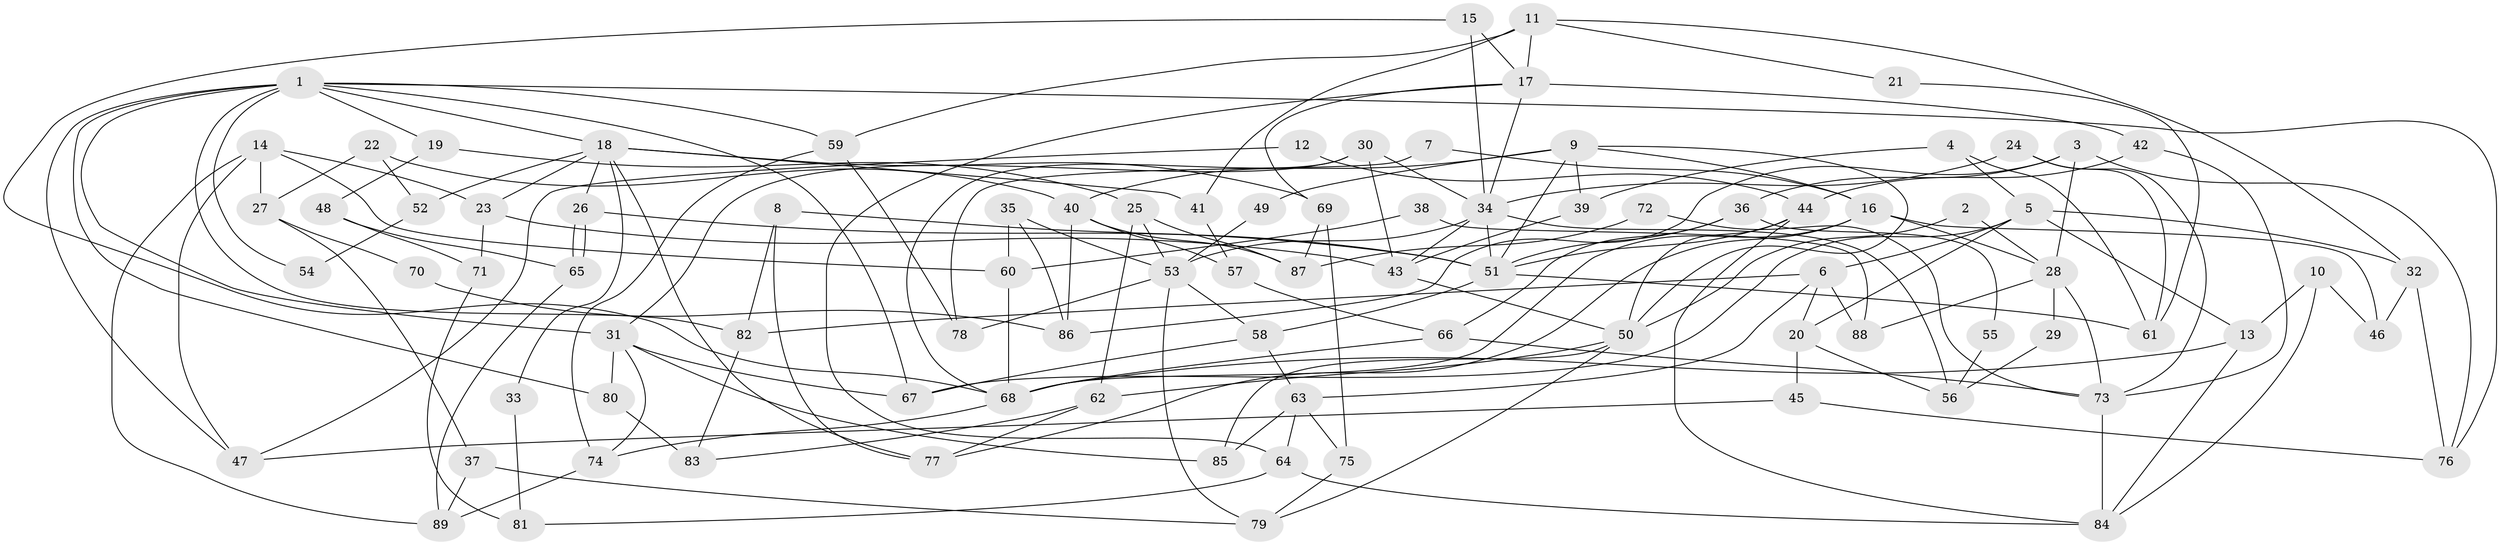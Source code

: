 // coarse degree distribution, {3: 0.2698412698412698, 6: 0.07936507936507936, 5: 0.07936507936507936, 7: 0.031746031746031744, 10: 0.031746031746031744, 14: 0.015873015873015872, 2: 0.1746031746031746, 8: 0.047619047619047616, 4: 0.23809523809523808, 11: 0.015873015873015872, 9: 0.015873015873015872}
// Generated by graph-tools (version 1.1) at 2025/51/03/04/25 22:51:15]
// undirected, 89 vertices, 178 edges
graph export_dot {
  node [color=gray90,style=filled];
  1;
  2;
  3;
  4;
  5;
  6;
  7;
  8;
  9;
  10;
  11;
  12;
  13;
  14;
  15;
  16;
  17;
  18;
  19;
  20;
  21;
  22;
  23;
  24;
  25;
  26;
  27;
  28;
  29;
  30;
  31;
  32;
  33;
  34;
  35;
  36;
  37;
  38;
  39;
  40;
  41;
  42;
  43;
  44;
  45;
  46;
  47;
  48;
  49;
  50;
  51;
  52;
  53;
  54;
  55;
  56;
  57;
  58;
  59;
  60;
  61;
  62;
  63;
  64;
  65;
  66;
  67;
  68;
  69;
  70;
  71;
  72;
  73;
  74;
  75;
  76;
  77;
  78;
  79;
  80;
  81;
  82;
  83;
  84;
  85;
  86;
  87;
  88;
  89;
  1 -- 31;
  1 -- 18;
  1 -- 19;
  1 -- 47;
  1 -- 54;
  1 -- 59;
  1 -- 67;
  1 -- 76;
  1 -- 80;
  1 -- 82;
  2 -- 50;
  2 -- 28;
  3 -- 36;
  3 -- 86;
  3 -- 28;
  3 -- 76;
  4 -- 5;
  4 -- 39;
  4 -- 61;
  5 -- 32;
  5 -- 13;
  5 -- 6;
  5 -- 20;
  5 -- 67;
  6 -- 82;
  6 -- 20;
  6 -- 63;
  6 -- 88;
  7 -- 16;
  7 -- 78;
  8 -- 77;
  8 -- 82;
  8 -- 51;
  9 -- 51;
  9 -- 50;
  9 -- 16;
  9 -- 39;
  9 -- 40;
  9 -- 49;
  10 -- 84;
  10 -- 13;
  10 -- 46;
  11 -- 59;
  11 -- 17;
  11 -- 21;
  11 -- 32;
  11 -- 41;
  12 -- 47;
  12 -- 44;
  13 -- 68;
  13 -- 84;
  14 -- 23;
  14 -- 47;
  14 -- 27;
  14 -- 60;
  14 -- 89;
  15 -- 68;
  15 -- 34;
  15 -- 17;
  16 -- 46;
  16 -- 28;
  16 -- 68;
  16 -- 77;
  17 -- 34;
  17 -- 42;
  17 -- 64;
  17 -- 69;
  18 -- 26;
  18 -- 69;
  18 -- 23;
  18 -- 33;
  18 -- 41;
  18 -- 52;
  18 -- 77;
  19 -- 25;
  19 -- 48;
  20 -- 45;
  20 -- 56;
  21 -- 61;
  22 -- 27;
  22 -- 40;
  22 -- 52;
  23 -- 43;
  23 -- 71;
  24 -- 61;
  24 -- 34;
  24 -- 73;
  25 -- 87;
  25 -- 62;
  25 -- 53;
  26 -- 51;
  26 -- 65;
  26 -- 65;
  27 -- 37;
  27 -- 70;
  28 -- 29;
  28 -- 73;
  28 -- 88;
  29 -- 56;
  30 -- 43;
  30 -- 34;
  30 -- 31;
  30 -- 68;
  31 -- 67;
  31 -- 74;
  31 -- 80;
  31 -- 85;
  32 -- 76;
  32 -- 46;
  33 -- 81;
  34 -- 53;
  34 -- 51;
  34 -- 43;
  34 -- 56;
  35 -- 53;
  35 -- 60;
  35 -- 86;
  36 -- 66;
  36 -- 51;
  36 -- 55;
  37 -- 89;
  37 -- 79;
  38 -- 88;
  38 -- 60;
  39 -- 43;
  40 -- 57;
  40 -- 86;
  40 -- 87;
  41 -- 57;
  42 -- 73;
  42 -- 44;
  43 -- 50;
  44 -- 51;
  44 -- 50;
  44 -- 84;
  45 -- 76;
  45 -- 47;
  48 -- 65;
  48 -- 71;
  49 -- 53;
  50 -- 85;
  50 -- 62;
  50 -- 79;
  51 -- 58;
  51 -- 61;
  52 -- 54;
  53 -- 58;
  53 -- 78;
  53 -- 79;
  55 -- 56;
  57 -- 66;
  58 -- 67;
  58 -- 63;
  59 -- 74;
  59 -- 78;
  60 -- 68;
  62 -- 77;
  62 -- 83;
  63 -- 64;
  63 -- 75;
  63 -- 85;
  64 -- 84;
  64 -- 81;
  65 -- 89;
  66 -- 68;
  66 -- 73;
  68 -- 74;
  69 -- 75;
  69 -- 87;
  70 -- 86;
  71 -- 81;
  72 -- 87;
  72 -- 73;
  73 -- 84;
  74 -- 89;
  75 -- 79;
  80 -- 83;
  82 -- 83;
}
